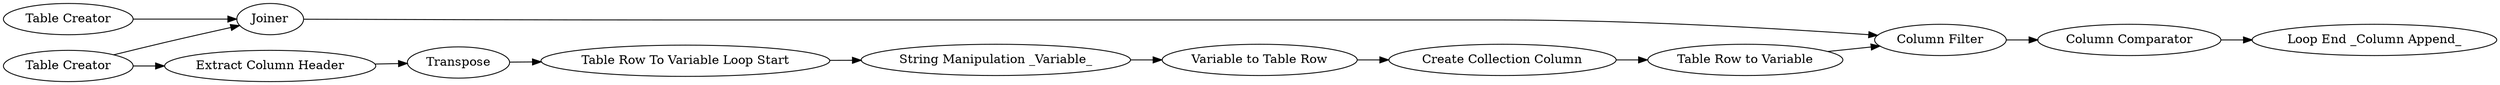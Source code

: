 digraph {
	24 [label="Table Creator"]
	25 [label="Table Creator"]
	26 [label="Column Comparator"]
	27 [label=Joiner]
	34 [label="Extract Column Header"]
	35 [label="Table Row To Variable Loop Start"]
	36 [label=Transpose]
	37 [label="Column Filter"]
	39 [label="Loop End _Column Append_"]
	46 [label="String Manipulation _Variable_"]
	47 [label="Variable to Table Row"]
	48 [label="Create Collection Column"]
	49 [label="Table Row to Variable"]
	24 -> 27
	24 -> 34
	25 -> 27
	26 -> 39
	27 -> 37
	34 -> 36
	35 -> 46
	36 -> 35
	37 -> 26
	46 -> 47
	47 -> 48
	48 -> 49
	49 -> 37
	rankdir=LR
}
